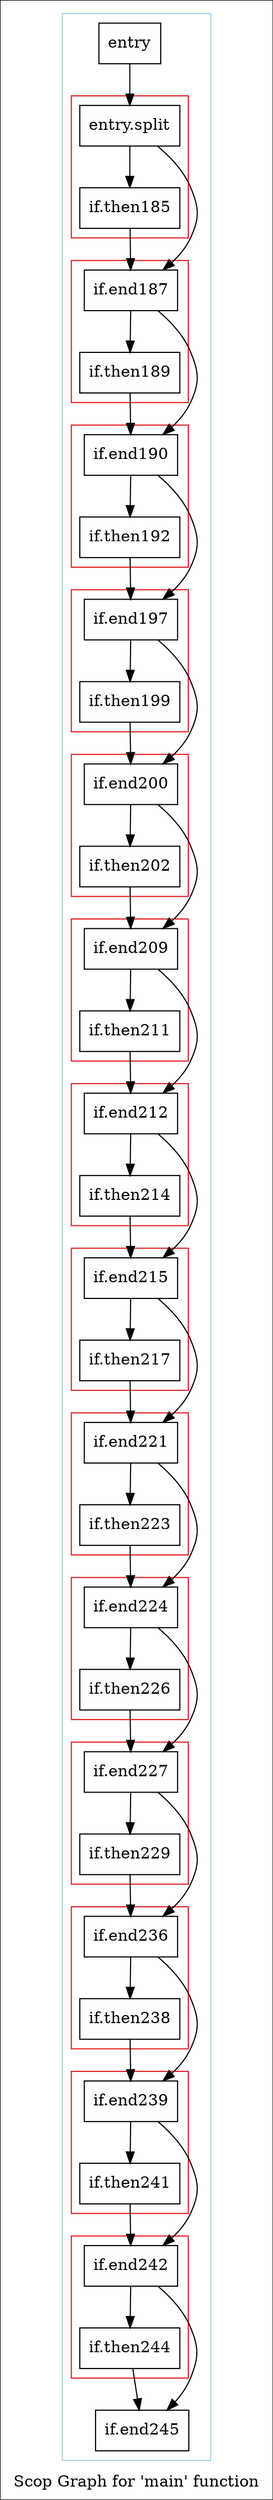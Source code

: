 digraph "Scop Graph for 'main' function" {
	label="Scop Graph for 'main' function";

	Node0xdd3ca70 [shape=record,label="{entry}"];
	Node0xdd3ca70 -> Node0xddb9b30;
	Node0xddb9b30 [shape=record,label="{entry.split}"];
	Node0xddb9b30 -> Node0xdd20b60;
	Node0xddb9b30 -> Node0xdd27e00;
	Node0xdd20b60 [shape=record,label="{if.end187}"];
	Node0xdd20b60 -> Node0xddbff60;
	Node0xdd20b60 -> Node0xdc9f150;
	Node0xddbff60 [shape=record,label="{if.end190}"];
	Node0xddbff60 -> Node0xdd6e530;
	Node0xddbff60 -> Node0xdd28e60;
	Node0xdd6e530 [shape=record,label="{if.end197}"];
	Node0xdd6e530 -> Node0xddb8cc0;
	Node0xdd6e530 -> Node0xdd9a0d0;
	Node0xddb8cc0 [shape=record,label="{if.end200}"];
	Node0xddb8cc0 -> Node0xdda4e80;
	Node0xddb8cc0 -> Node0xdd12030;
	Node0xdda4e80 [shape=record,label="{if.end209}"];
	Node0xdda4e80 -> Node0xdd86f90;
	Node0xdda4e80 -> Node0xdd08880;
	Node0xdd86f90 [shape=record,label="{if.end212}"];
	Node0xdd86f90 -> Node0xddbcce0;
	Node0xdd86f90 -> Node0xdd99200;
	Node0xddbcce0 [shape=record,label="{if.end215}"];
	Node0xddbcce0 -> Node0xdd9a5f0;
	Node0xddbcce0 -> Node0xdcfd6a0;
	Node0xdd9a5f0 [shape=record,label="{if.end221}"];
	Node0xdd9a5f0 -> Node0xddbe0f0;
	Node0xdd9a5f0 -> Node0xdd98aa0;
	Node0xddbe0f0 [shape=record,label="{if.end224}"];
	Node0xddbe0f0 -> Node0xdda99e0;
	Node0xddbe0f0 -> Node0xdc5ae60;
	Node0xdda99e0 [shape=record,label="{if.end227}"];
	Node0xdda99e0 -> Node0xddb9650;
	Node0xdda99e0 -> Node0xddaa620;
	Node0xddb9650 [shape=record,label="{if.end236}"];
	Node0xddb9650 -> Node0xdd250d0;
	Node0xddb9650 -> Node0xdd25df0;
	Node0xdd250d0 [shape=record,label="{if.end239}"];
	Node0xdd250d0 -> Node0xddb4fa0;
	Node0xdd250d0 -> Node0xddb78b0;
	Node0xddb4fa0 [shape=record,label="{if.end242}"];
	Node0xddb4fa0 -> Node0xddba540;
	Node0xddb4fa0 -> Node0xdda7530;
	Node0xddba540 [shape=record,label="{if.end245}"];
	Node0xdda7530 [shape=record,label="{if.then244}"];
	Node0xdda7530 -> Node0xddba540;
	Node0xddb78b0 [shape=record,label="{if.then241}"];
	Node0xddb78b0 -> Node0xddb4fa0;
	Node0xdd25df0 [shape=record,label="{if.then238}"];
	Node0xdd25df0 -> Node0xdd250d0;
	Node0xddaa620 [shape=record,label="{if.then229}"];
	Node0xddaa620 -> Node0xddb9650;
	Node0xdc5ae60 [shape=record,label="{if.then226}"];
	Node0xdc5ae60 -> Node0xdda99e0;
	Node0xdd98aa0 [shape=record,label="{if.then223}"];
	Node0xdd98aa0 -> Node0xddbe0f0;
	Node0xdcfd6a0 [shape=record,label="{if.then217}"];
	Node0xdcfd6a0 -> Node0xdd9a5f0;
	Node0xdd99200 [shape=record,label="{if.then214}"];
	Node0xdd99200 -> Node0xddbcce0;
	Node0xdd08880 [shape=record,label="{if.then211}"];
	Node0xdd08880 -> Node0xdd86f90;
	Node0xdd12030 [shape=record,label="{if.then202}"];
	Node0xdd12030 -> Node0xdda4e80;
	Node0xdd9a0d0 [shape=record,label="{if.then199}"];
	Node0xdd9a0d0 -> Node0xddb8cc0;
	Node0xdd28e60 [shape=record,label="{if.then192}"];
	Node0xdd28e60 -> Node0xdd6e530;
	Node0xdc9f150 [shape=record,label="{if.then189}"];
	Node0xdc9f150 -> Node0xddbff60;
	Node0xdd27e00 [shape=record,label="{if.then185}"];
	Node0xdd27e00 -> Node0xdd20b60;
	colorscheme = "paired12"
        subgraph cluster_0xdd03b50 {
          label = "";
          style = solid;
          color = 1
          subgraph cluster_0xdd26210 {
            label = "";
            style = solid;
            color = 6
            Node0xddb9b30;
            Node0xdd27e00;
          }
          subgraph cluster_0xdd28480 {
            label = "";
            style = solid;
            color = 6
            Node0xdd20b60;
            Node0xdc9f150;
          }
          subgraph cluster_0xdd98b40 {
            label = "";
            style = solid;
            color = 6
            Node0xddbff60;
            Node0xdd28e60;
          }
          subgraph cluster_0xddbc820 {
            label = "";
            style = solid;
            color = 6
            Node0xdd6e530;
            Node0xdd9a0d0;
          }
          subgraph cluster_0xddba580 {
            label = "";
            style = solid;
            color = 6
            Node0xddb8cc0;
            Node0xdd12030;
          }
          subgraph cluster_0xddb4fe0 {
            label = "";
            style = solid;
            color = 6
            Node0xdda4e80;
            Node0xdd08880;
          }
          subgraph cluster_0xdd25e30 {
            label = "";
            style = solid;
            color = 6
            Node0xdd86f90;
            Node0xdd99200;
          }
          subgraph cluster_0xddaa660 {
            label = "";
            style = solid;
            color = 6
            Node0xddbcce0;
            Node0xdcfd6a0;
          }
          subgraph cluster_0xdcfd6e0 {
            label = "";
            style = solid;
            color = 6
            Node0xdd9a5f0;
            Node0xdd98aa0;
          }
          subgraph cluster_0xdd263a0 {
            label = "";
            style = solid;
            color = 6
            Node0xddbe0f0;
            Node0xdc5ae60;
          }
          subgraph cluster_0xddc1800 {
            label = "";
            style = solid;
            color = 6
            Node0xdda99e0;
            Node0xddaa620;
          }
          subgraph cluster_0xdd852b0 {
            label = "";
            style = solid;
            color = 6
            Node0xddb9650;
            Node0xdd25df0;
          }
          subgraph cluster_0xdd02020 {
            label = "";
            style = solid;
            color = 6
            Node0xdd250d0;
            Node0xddb78b0;
          }
          subgraph cluster_0xdd6e9f0 {
            label = "";
            style = solid;
            color = 6
            Node0xddb4fa0;
            Node0xdda7530;
          }
          Node0xdd3ca70;
          Node0xddba540;
        }
}
